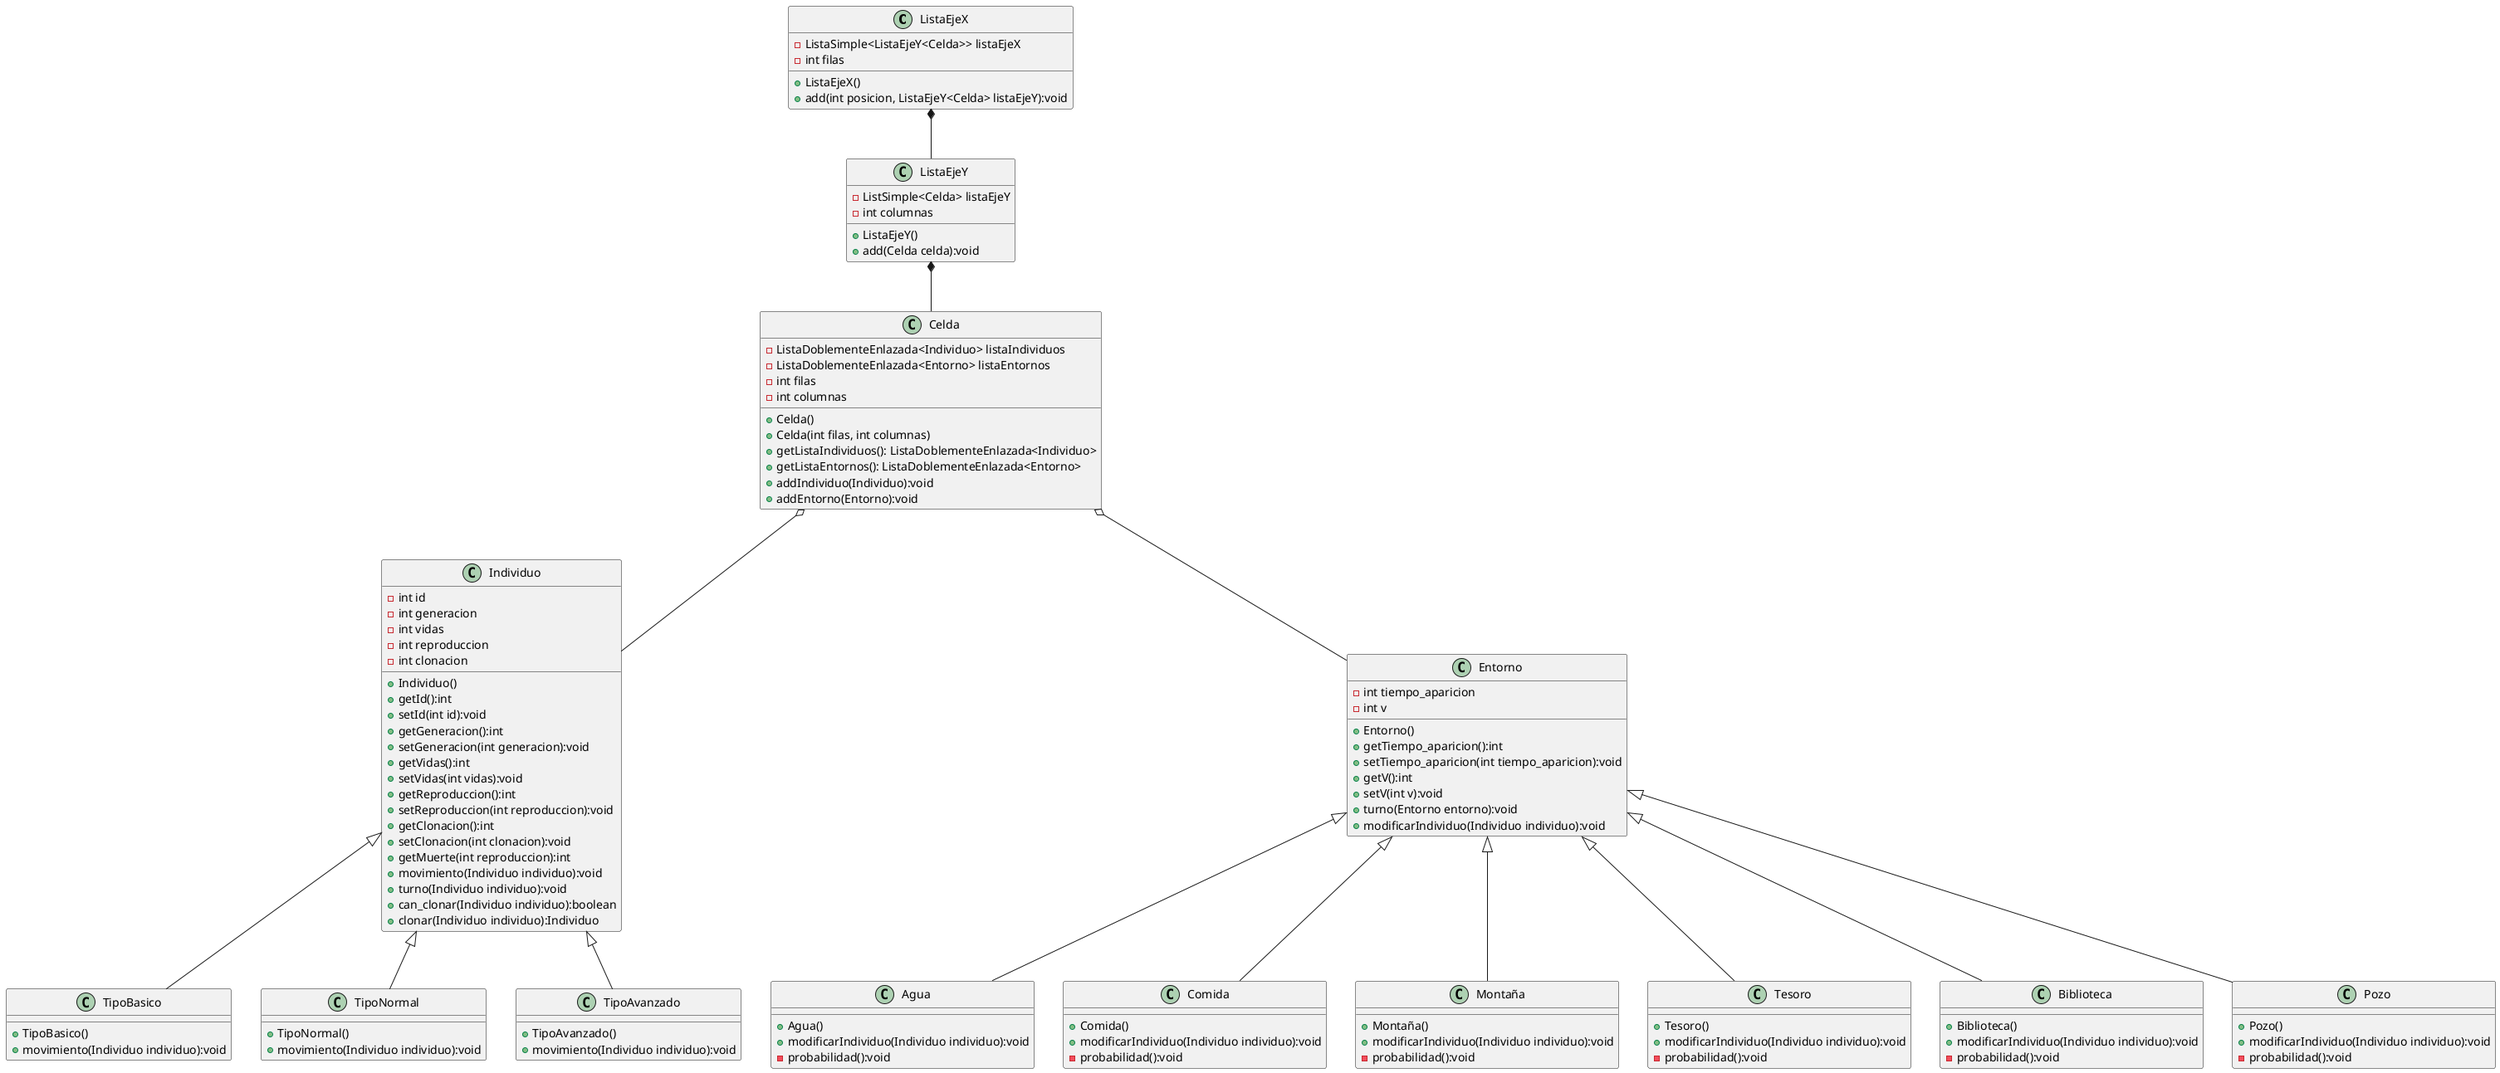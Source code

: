 @startuml
'https://plantuml.com/class-diagram

class ListaEjeX {
- ListaSimple<ListaEjeY<Celda>> listaEjeX
- int filas
+ ListaEjeX()
+ add(int posicion, ListaEjeY<Celda> listaEjeY):void
}

class ListaEjeY {
- ListSimple<Celda> listaEjeY
- int columnas
+ ListaEjeY()
+ add(Celda celda):void
}


class Celda {
- ListaDoblementeEnlazada<Individuo> listaIndividuos
- ListaDoblementeEnlazada<Entorno> listaEntornos
- int filas
- int columnas
+ Celda()
+ Celda(int filas, int columnas)
+ getListaIndividuos(): ListaDoblementeEnlazada<Individuo>
+ getListaEntornos(): ListaDoblementeEnlazada<Entorno>
+ addIndividuo(Individuo):void
+ addEntorno(Entorno):void
}

class Individuo {
- int id
- int generacion
- int vidas
- int reproduccion
- int clonacion
+ Individuo()
+ getId():int
+ setId(int id):void
+ getGeneracion():int
+ setGeneracion(int generacion):void
+ getVidas():int
+ setVidas(int vidas):void
+ getReproduccion():int
+ setReproduccion(int reproduccion):void
+ getClonacion():int
+ setClonacion(int clonacion):void
+ getMuerte(int reproduccion):int
+ movimiento(Individuo individuo):void
+ turno(Individuo individuo):void
+ can_clonar(Individuo individuo):boolean
+ clonar(Individuo individuo):Individuo
}

class TipoBasico {
+ TipoBasico()
+ movimiento(Individuo individuo):void
}

class TipoNormal {
+ TipoNormal()
+ movimiento(Individuo individuo):void
}

class TipoAvanzado {
+ TipoAvanzado()
+ movimiento(Individuo individuo):void
}

class Entorno {
- int tiempo_aparicion
- int v
+ Entorno()
+ getTiempo_aparicion():int
+ setTiempo_aparicion(int tiempo_aparicion):void
+ getV():int
+ setV(int v):void
+ turno(Entorno entorno):void
+ modificarIndividuo(Individuo individuo):void
}

class Agua {
+ Agua()
+ modificarIndividuo(Individuo individuo):void
- probabilidad():void
}

class Comida {
+ Comida()
+ modificarIndividuo(Individuo individuo):void
- probabilidad():void
}

class Montaña {
+ Montaña()
+ modificarIndividuo(Individuo individuo):void
- probabilidad():void
}

class Tesoro {
+ Tesoro()
+ modificarIndividuo(Individuo individuo):void
- probabilidad():void
}

class Biblioteca {
+ Biblioteca()
+ modificarIndividuo(Individuo individuo):void
- probabilidad():void
}

class Pozo {
+ Pozo()
+ modificarIndividuo(Individuo individuo):void
- probabilidad():void
}

ListaEjeX *-- ListaEjeY
ListaEjeY *-- Celda
Celda o-- Individuo
Celda o-- Entorno
Individuo <|-- TipoBasico
Individuo <|-- TipoNormal
Individuo <|-- TipoAvanzado
Entorno <|-- Agua
Entorno <|-- Comida
Entorno <|-- Montaña
Entorno <|-- Tesoro
Entorno <|-- Biblioteca
Entorno <|-- Pozo



@enduml
